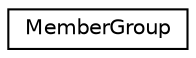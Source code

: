 digraph "类继承关系图"
{
 // INTERACTIVE_SVG=YES
 // LATEX_PDF_SIZE
  edge [fontname="Helvetica",fontsize="10",labelfontname="Helvetica",labelfontsize="10"];
  node [fontname="Helvetica",fontsize="10",shape=record];
  rankdir="LR";
  Node0 [label="MemberGroup",height=0.2,width=0.4,color="black", fillcolor="white", style="filled",URL="$da/d32/class_member_group.html",tooltip="A class representing a group of members."];
}
